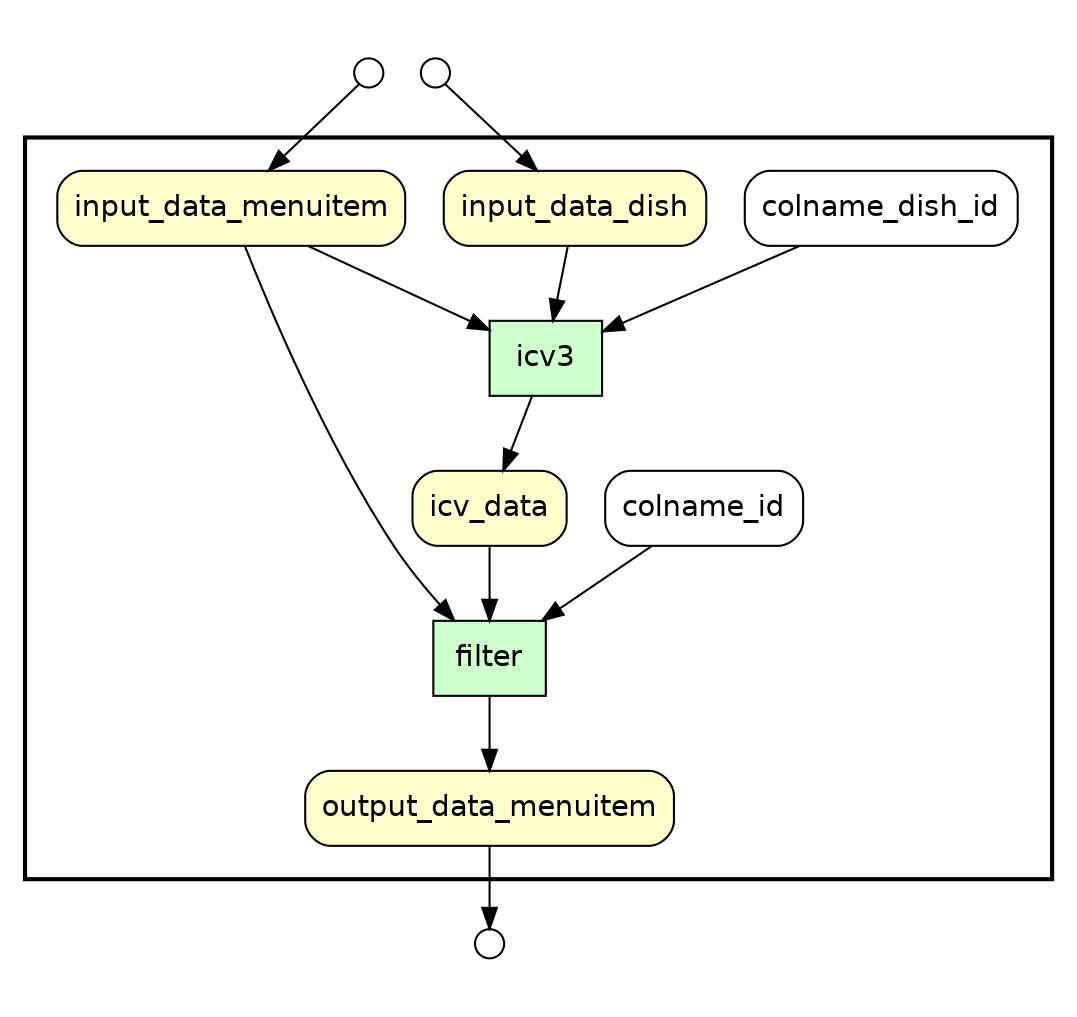 digraph main {

/* Start of box around nodes in workflow */
subgraph cluster_workflow_box_outer { label=""; color=black; penwidth=2
subgraph cluster_workflow_box_inner { label=""; penwidth=0

/* Style for nodes representing program blocks in workflow */
node[shape=box style=filled fillcolor="#CCFFCC" peripheries=1 fontname=Helvetica]

/* Nodes representing program blocks in workflow */
filter
icv3

/* Style for nodes representing data blocks in workflow */
node[shape=box style="rounded,filled" fillcolor="#FFFFCC" peripheries=1 fontname=Helvetica]

/* Nodes representing data blocks in workflow */
colname_dish_id [label=colname_dish_id fillcolor="#FFFFFF"]
colname_id [label=colname_id fillcolor="#FFFFFF"]
icv_data
input_data_dish
input_data_menuitem
output_data_menuitem

/* Edges representing flow of data into and out of code blocks */
colname_dish_id -> icv3
colname_id -> filter
icv_data -> filter
input_data_dish -> icv3
input_data_menuitem -> icv3
input_data_menuitem -> filter
icv3 -> icv_data
filter -> output_data_menuitem

/* End of box around nodes in workflow */
}}

/* Start of hidden box around workflow inputs */
subgraph cluster_workflow_inputs_box_outer { label=""; penwidth=0
subgraph cluster_workflow_inputs_box_inner { label=""; penwidth=0

/* Style for nodes representing workflow ports */
node[shape=circle style="rounded,filled" fillcolor="#FFFFFF" peripheries=1 fontname=Helvetica width=0.2]

/* Nodes representing workflow input ports */
"workflow input input_data_dish" [label=""]
"workflow input input_data_menuitem" [label=""]

/* End of hidden box around workflow inputs */
}}

/* Start of hidden box around workflow outputs */
subgraph cluster_workflow_outputs_box_outer { label=""; penwidth=0
subgraph cluster_workflow_outputs_box_inner { label=""; penwidth=0

/* Style for nodes representing workflow ports */
node[shape=circle style="rounded,filled" fillcolor="#FFFFFF" peripheries=1 fontname=Helvetica width=0.2]

/* Nodes representing workflow output ports */
"workflow output output_data_menuitem" [label=""]

/* End of hidden box around workflow outputs */
}}

/* Edges representing flow of workflow input data */
"workflow input input_data_dish" -> input_data_dish
"workflow input input_data_menuitem" -> input_data_menuitem

/* Edges representing flow of workflow output data */
output_data_menuitem -> "workflow output output_data_menuitem"
}
